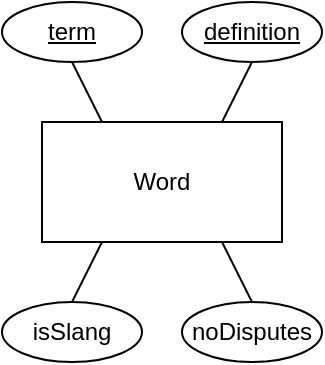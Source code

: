<mxfile version="13.8.7" type="device"><diagram id="R2lEEEUBdFMjLlhIrx00" name="Page-1"><mxGraphModel dx="1422" dy="766" grid="1" gridSize="10" guides="1" tooltips="1" connect="1" arrows="1" fold="1" page="1" pageScale="1" pageWidth="850" pageHeight="1100" math="0" shadow="0" extFonts="Permanent Marker^https://fonts.googleapis.com/css?family=Permanent+Marker"><root><mxCell id="0"/><mxCell id="1" parent="0"/><mxCell id="6LVb_kksCayHdlB-T7dA-8" style="rounded=0;orthogonalLoop=1;jettySize=auto;html=1;exitX=0.75;exitY=0;exitDx=0;exitDy=0;entryX=0.5;entryY=1;entryDx=0;entryDy=0;endArrow=none;endFill=0;" parent="1" source="6LVb_kksCayHdlB-T7dA-1" target="6LVb_kksCayHdlB-T7dA-4" edge="1"><mxGeometry relative="1" as="geometry"/></mxCell><mxCell id="6LVb_kksCayHdlB-T7dA-9" style="edgeStyle=none;rounded=0;orthogonalLoop=1;jettySize=auto;html=1;exitX=0.25;exitY=0;exitDx=0;exitDy=0;entryX=0.5;entryY=1;entryDx=0;entryDy=0;endArrow=none;endFill=0;" parent="1" source="6LVb_kksCayHdlB-T7dA-1" target="6LVb_kksCayHdlB-T7dA-3" edge="1"><mxGeometry relative="1" as="geometry"/></mxCell><mxCell id="05sqYrFJ-uOIpubHCqzh-4" style="edgeStyle=none;rounded=0;orthogonalLoop=1;jettySize=auto;html=1;exitX=0.75;exitY=1;exitDx=0;exitDy=0;entryX=0.5;entryY=0;entryDx=0;entryDy=0;endArrow=none;endFill=0;" parent="1" source="6LVb_kksCayHdlB-T7dA-1" target="05sqYrFJ-uOIpubHCqzh-1" edge="1"><mxGeometry relative="1" as="geometry"/></mxCell><mxCell id="6LVb_kksCayHdlB-T7dA-1" value="Word" style="rounded=0;whiteSpace=wrap;html=1;" parent="1" vertex="1"><mxGeometry x="310" y="260" width="120" height="60" as="geometry"/></mxCell><mxCell id="6LVb_kksCayHdlB-T7dA-3" value="&lt;u&gt;term&lt;/u&gt;" style="ellipse;whiteSpace=wrap;html=1;" parent="1" vertex="1"><mxGeometry x="290" y="200" width="70" height="30" as="geometry"/></mxCell><mxCell id="6LVb_kksCayHdlB-T7dA-4" value="&lt;u&gt;definition&lt;/u&gt;" style="ellipse;whiteSpace=wrap;html=1;" parent="1" vertex="1"><mxGeometry x="380" y="200" width="70" height="30" as="geometry"/></mxCell><mxCell id="05sqYrFJ-uOIpubHCqzh-5" style="edgeStyle=none;rounded=0;orthogonalLoop=1;jettySize=auto;html=1;exitX=0.5;exitY=0;exitDx=0;exitDy=0;entryX=0.25;entryY=1;entryDx=0;entryDy=0;endArrow=none;endFill=0;" parent="1" source="6LVb_kksCayHdlB-T7dA-6" target="6LVb_kksCayHdlB-T7dA-1" edge="1"><mxGeometry relative="1" as="geometry"/></mxCell><mxCell id="6LVb_kksCayHdlB-T7dA-6" value="isSlang" style="ellipse;whiteSpace=wrap;html=1;" parent="1" vertex="1"><mxGeometry x="290" y="350" width="70" height="30" as="geometry"/></mxCell><mxCell id="05sqYrFJ-uOIpubHCqzh-1" value="noDisputes" style="ellipse;whiteSpace=wrap;html=1;" parent="1" vertex="1"><mxGeometry x="380" y="350" width="70" height="30" as="geometry"/></mxCell></root></mxGraphModel></diagram></mxfile>